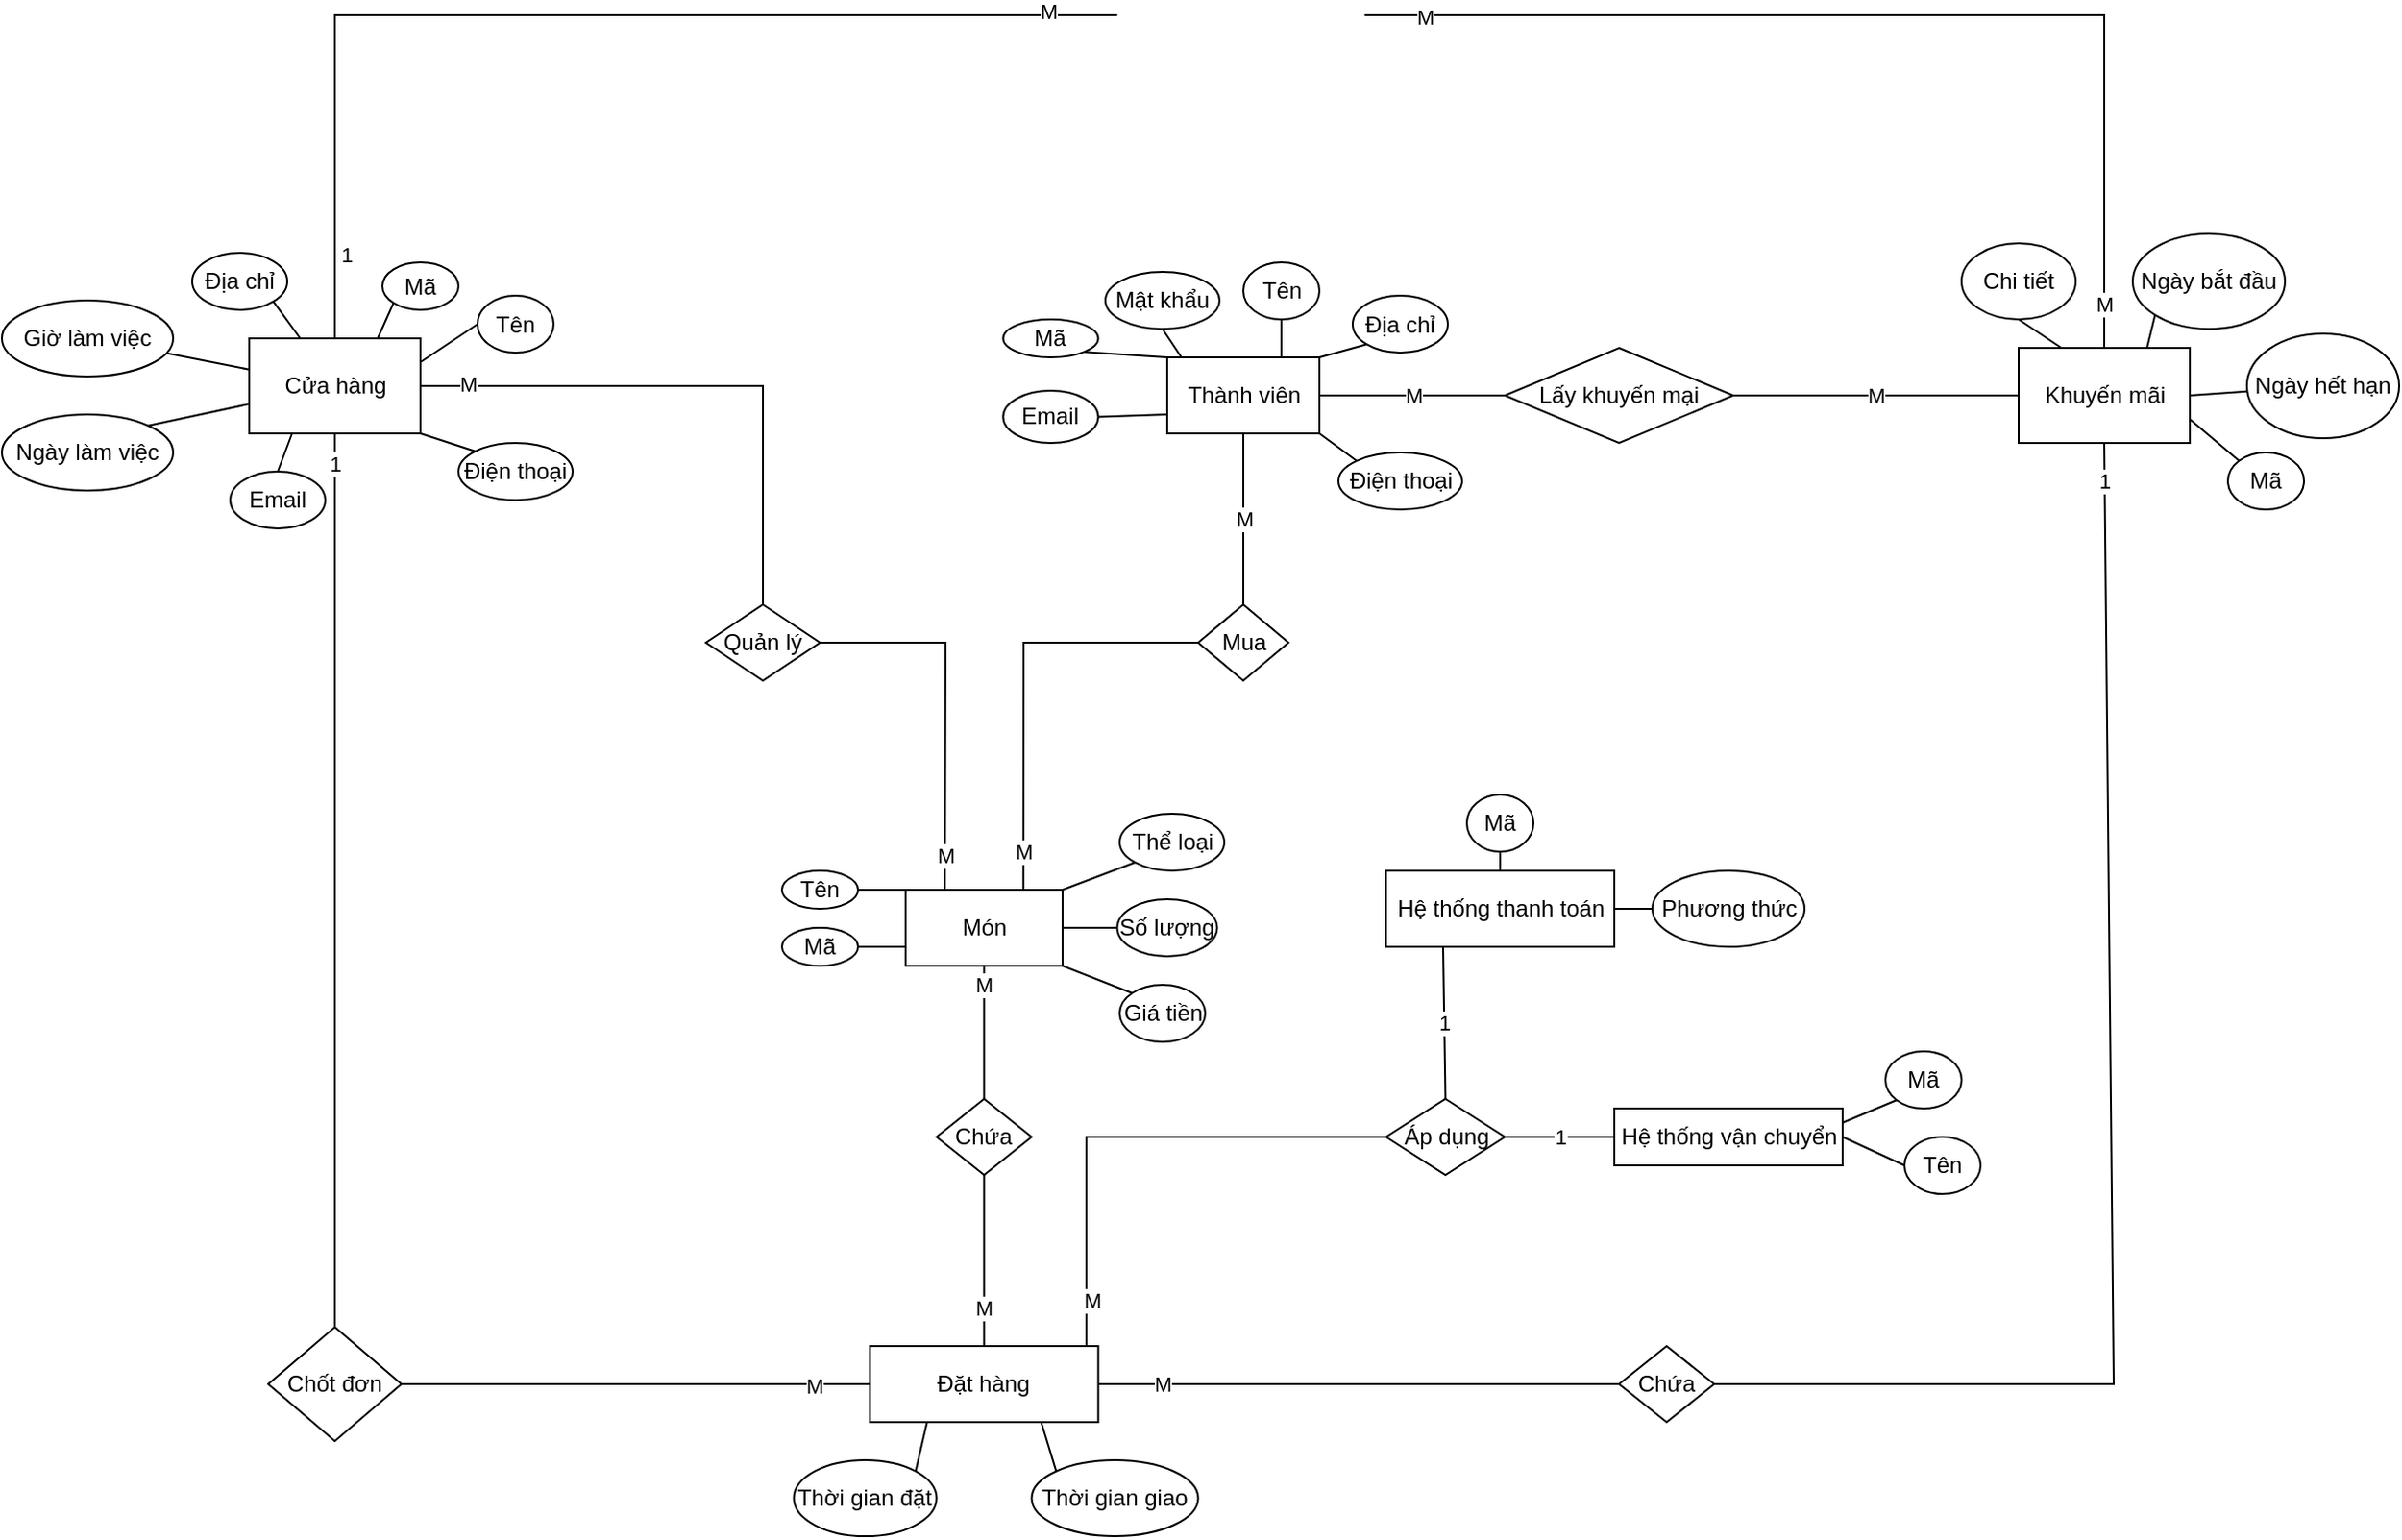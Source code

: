 <mxfile version="16.6.5" type="github">
  <diagram id="18GxjoZ2o8bzVbKozcRF" name="Page-1">
    <mxGraphModel dx="1888" dy="1672" grid="1" gridSize="10" guides="1" tooltips="1" connect="1" arrows="1" fold="1" page="1" pageScale="1" pageWidth="850" pageHeight="1100" math="0" shadow="0">
      <root>
        <mxCell id="0" />
        <mxCell id="1" parent="0" />
        <mxCell id="L-7XdOGWxHxovcnAPLZ8-3" value="Cửa hàng" style="html=1;" parent="1" vertex="1">
          <mxGeometry x="80" y="110" width="90" height="50" as="geometry" />
        </mxCell>
        <mxCell id="L-7XdOGWxHxovcnAPLZ8-7" value="1&lt;br&gt;" style="endArrow=none;html=1;rounded=0;entryX=0;entryY=0.5;entryDx=0;entryDy=0;exitX=0.5;exitY=0;exitDx=0;exitDy=0;" parent="1" source="L-7XdOGWxHxovcnAPLZ8-3" edge="1">
          <mxGeometry x="-0.849" y="-6" width="50" height="50" relative="1" as="geometry">
            <mxPoint x="170" y="110" as="sourcePoint" />
            <mxPoint x="536.25" y="-60" as="targetPoint" />
            <Array as="points">
              <mxPoint x="125" y="-60" />
            </Array>
            <mxPoint as="offset" />
          </mxGeometry>
        </mxCell>
        <mxCell id="L-7XdOGWxHxovcnAPLZ8-155" value="M" style="edgeLabel;html=1;align=center;verticalAlign=middle;resizable=0;points=[];" parent="L-7XdOGWxHxovcnAPLZ8-7" vertex="1" connectable="0">
          <mxGeometry x="0.875" y="2" relative="1" as="geometry">
            <mxPoint as="offset" />
          </mxGeometry>
        </mxCell>
        <mxCell id="L-7XdOGWxHxovcnAPLZ8-8" value="Khuyến mãi&lt;br&gt;" style="html=1;" parent="1" vertex="1">
          <mxGeometry x="1010" y="115" width="90" height="50" as="geometry" />
        </mxCell>
        <mxCell id="L-7XdOGWxHxovcnAPLZ8-9" value="M" style="endArrow=none;html=1;rounded=0;exitX=1;exitY=0.5;exitDx=0;exitDy=0;entryX=0.5;entryY=0;entryDx=0;entryDy=0;" parent="1" target="L-7XdOGWxHxovcnAPLZ8-8" edge="1">
          <mxGeometry x="0.917" width="50" height="50" relative="1" as="geometry">
            <mxPoint x="666.25" y="-60" as="sourcePoint" />
            <mxPoint x="570" y="150" as="targetPoint" />
            <Array as="points">
              <mxPoint x="1055" y="-60" />
            </Array>
            <mxPoint as="offset" />
          </mxGeometry>
        </mxCell>
        <mxCell id="byuFqTshKMhaOQFKhbAJ-2" value="M" style="edgeLabel;html=1;align=center;verticalAlign=middle;resizable=0;points=[];" parent="L-7XdOGWxHxovcnAPLZ8-9" vertex="1" connectable="0">
          <mxGeometry x="-0.888" y="-1" relative="1" as="geometry">
            <mxPoint as="offset" />
          </mxGeometry>
        </mxCell>
        <mxCell id="L-7XdOGWxHxovcnAPLZ8-12" value="Địa chỉ&lt;br&gt;" style="ellipse;whiteSpace=wrap;html=1;" parent="1" vertex="1">
          <mxGeometry x="50" y="65" width="50" height="30" as="geometry" />
        </mxCell>
        <mxCell id="L-7XdOGWxHxovcnAPLZ8-15" value="" style="endArrow=none;html=1;rounded=0;exitX=1;exitY=1;exitDx=0;exitDy=0;" parent="1" source="L-7XdOGWxHxovcnAPLZ8-12" target="L-7XdOGWxHxovcnAPLZ8-3" edge="1">
          <mxGeometry width="50" height="50" relative="1" as="geometry">
            <mxPoint x="520" y="180" as="sourcePoint" />
            <mxPoint x="570" y="130" as="targetPoint" />
          </mxGeometry>
        </mxCell>
        <mxCell id="L-7XdOGWxHxovcnAPLZ8-16" value="Giờ làm việc" style="ellipse;whiteSpace=wrap;html=1;" parent="1" vertex="1">
          <mxGeometry x="-50" y="90" width="90" height="40" as="geometry" />
        </mxCell>
        <mxCell id="L-7XdOGWxHxovcnAPLZ8-17" value="" style="endArrow=none;html=1;rounded=0;" parent="1" source="L-7XdOGWxHxovcnAPLZ8-16" target="L-7XdOGWxHxovcnAPLZ8-3" edge="1">
          <mxGeometry width="50" height="50" relative="1" as="geometry">
            <mxPoint x="520" y="180" as="sourcePoint" />
            <mxPoint x="570" y="130" as="targetPoint" />
          </mxGeometry>
        </mxCell>
        <mxCell id="L-7XdOGWxHxovcnAPLZ8-18" value="Mã&lt;br&gt;" style="ellipse;whiteSpace=wrap;html=1;" parent="1" vertex="1">
          <mxGeometry x="150" y="70" width="40" height="25" as="geometry" />
        </mxCell>
        <mxCell id="L-7XdOGWxHxovcnAPLZ8-20" value="" style="endArrow=none;html=1;rounded=0;entryX=0;entryY=1;entryDx=0;entryDy=0;exitX=0.75;exitY=0;exitDx=0;exitDy=0;" parent="1" source="L-7XdOGWxHxovcnAPLZ8-3" target="L-7XdOGWxHxovcnAPLZ8-18" edge="1">
          <mxGeometry width="50" height="50" relative="1" as="geometry">
            <mxPoint x="120" y="110" as="sourcePoint" />
            <mxPoint x="570" y="120" as="targetPoint" />
          </mxGeometry>
        </mxCell>
        <mxCell id="L-7XdOGWxHxovcnAPLZ8-21" value="Tên&lt;br&gt;" style="ellipse;whiteSpace=wrap;html=1;" parent="1" vertex="1">
          <mxGeometry x="200" y="87.5" width="40" height="30" as="geometry" />
        </mxCell>
        <mxCell id="L-7XdOGWxHxovcnAPLZ8-22" value="" style="endArrow=none;html=1;rounded=0;entryX=0;entryY=0.5;entryDx=0;entryDy=0;exitX=1;exitY=0.25;exitDx=0;exitDy=0;" parent="1" source="L-7XdOGWxHxovcnAPLZ8-3" target="L-7XdOGWxHxovcnAPLZ8-21" edge="1">
          <mxGeometry width="50" height="50" relative="1" as="geometry">
            <mxPoint x="520" y="160" as="sourcePoint" />
            <mxPoint x="570" y="110" as="targetPoint" />
          </mxGeometry>
        </mxCell>
        <mxCell id="L-7XdOGWxHxovcnAPLZ8-24" value="Ngày làm việc" style="ellipse;whiteSpace=wrap;html=1;" parent="1" vertex="1">
          <mxGeometry x="-50" y="150" width="90" height="40" as="geometry" />
        </mxCell>
        <mxCell id="L-7XdOGWxHxovcnAPLZ8-27" value="" style="endArrow=none;html=1;rounded=0;exitX=1;exitY=0;exitDx=0;exitDy=0;" parent="1" source="L-7XdOGWxHxovcnAPLZ8-24" target="L-7XdOGWxHxovcnAPLZ8-3" edge="1">
          <mxGeometry width="50" height="50" relative="1" as="geometry">
            <mxPoint x="520" y="160" as="sourcePoint" />
            <mxPoint x="570" y="110" as="targetPoint" />
          </mxGeometry>
        </mxCell>
        <mxCell id="L-7XdOGWxHxovcnAPLZ8-29" style="edgeStyle=orthogonalEdgeStyle;rounded=0;orthogonalLoop=1;jettySize=auto;html=1;exitX=0.5;exitY=1;exitDx=0;exitDy=0;" parent="1" edge="1">
          <mxGeometry relative="1" as="geometry">
            <mxPoint x="270" y="205" as="sourcePoint" />
            <mxPoint x="270" y="205" as="targetPoint" />
          </mxGeometry>
        </mxCell>
        <mxCell id="L-7XdOGWxHxovcnAPLZ8-33" value="Điện thoại" style="ellipse;whiteSpace=wrap;html=1;" parent="1" vertex="1">
          <mxGeometry x="190" y="165" width="60" height="30" as="geometry" />
        </mxCell>
        <mxCell id="L-7XdOGWxHxovcnAPLZ8-35" value="Email&lt;br&gt;" style="ellipse;whiteSpace=wrap;html=1;" parent="1" vertex="1">
          <mxGeometry x="70" y="180" width="50" height="30" as="geometry" />
        </mxCell>
        <mxCell id="L-7XdOGWxHxovcnAPLZ8-37" value="" style="endArrow=none;html=1;rounded=0;exitX=0.25;exitY=1;exitDx=0;exitDy=0;entryX=0.5;entryY=0;entryDx=0;entryDy=0;" parent="1" source="L-7XdOGWxHxovcnAPLZ8-3" target="L-7XdOGWxHxovcnAPLZ8-35" edge="1">
          <mxGeometry width="50" height="50" relative="1" as="geometry">
            <mxPoint x="520" y="240" as="sourcePoint" />
            <mxPoint x="570" y="190" as="targetPoint" />
          </mxGeometry>
        </mxCell>
        <mxCell id="L-7XdOGWxHxovcnAPLZ8-38" value="Thành viên&lt;br&gt;" style="rounded=0;whiteSpace=wrap;html=1;" parent="1" vertex="1">
          <mxGeometry x="562.5" y="120" width="80" height="40" as="geometry" />
        </mxCell>
        <mxCell id="L-7XdOGWxHxovcnAPLZ8-39" value="Email&lt;br&gt;" style="ellipse;whiteSpace=wrap;html=1;" parent="1" vertex="1">
          <mxGeometry x="476.25" y="137.5" width="50" height="27.5" as="geometry" />
        </mxCell>
        <mxCell id="L-7XdOGWxHxovcnAPLZ8-40" value="Mã" style="ellipse;whiteSpace=wrap;html=1;" parent="1" vertex="1">
          <mxGeometry x="476.25" y="100" width="50" height="20" as="geometry" />
        </mxCell>
        <mxCell id="L-7XdOGWxHxovcnAPLZ8-41" value="Mật khẩu&lt;br&gt;" style="ellipse;whiteSpace=wrap;html=1;" parent="1" vertex="1">
          <mxGeometry x="530" y="75" width="60" height="30" as="geometry" />
        </mxCell>
        <mxCell id="L-7XdOGWxHxovcnAPLZ8-42" style="edgeStyle=orthogonalEdgeStyle;rounded=0;orthogonalLoop=1;jettySize=auto;html=1;exitX=0.5;exitY=1;exitDx=0;exitDy=0;" parent="1" source="L-7XdOGWxHxovcnAPLZ8-41" target="L-7XdOGWxHxovcnAPLZ8-41" edge="1">
          <mxGeometry relative="1" as="geometry" />
        </mxCell>
        <mxCell id="L-7XdOGWxHxovcnAPLZ8-43" value="Tên" style="ellipse;whiteSpace=wrap;html=1;" parent="1" vertex="1">
          <mxGeometry x="602.5" y="70" width="40" height="30" as="geometry" />
        </mxCell>
        <mxCell id="L-7XdOGWxHxovcnAPLZ8-44" value="Địa chỉ&lt;br&gt;" style="ellipse;whiteSpace=wrap;html=1;" parent="1" vertex="1">
          <mxGeometry x="660" y="87.5" width="50" height="30" as="geometry" />
        </mxCell>
        <mxCell id="L-7XdOGWxHxovcnAPLZ8-46" value="Điện thoại&lt;br&gt;" style="ellipse;whiteSpace=wrap;html=1;" parent="1" vertex="1">
          <mxGeometry x="652.5" y="170" width="65" height="30" as="geometry" />
        </mxCell>
        <mxCell id="L-7XdOGWxHxovcnAPLZ8-47" value="" style="endArrow=none;html=1;rounded=0;entryX=1;entryY=0.5;entryDx=0;entryDy=0;exitX=0;exitY=0.75;exitDx=0;exitDy=0;" parent="1" source="L-7XdOGWxHxovcnAPLZ8-38" target="L-7XdOGWxHxovcnAPLZ8-39" edge="1">
          <mxGeometry width="50" height="50" relative="1" as="geometry">
            <mxPoint x="652.5" y="200" as="sourcePoint" />
            <mxPoint x="702.5" y="150" as="targetPoint" />
          </mxGeometry>
        </mxCell>
        <mxCell id="L-7XdOGWxHxovcnAPLZ8-48" value="" style="endArrow=none;html=1;rounded=0;exitX=1;exitY=1;exitDx=0;exitDy=0;entryX=0;entryY=0;entryDx=0;entryDy=0;" parent="1" source="L-7XdOGWxHxovcnAPLZ8-40" target="L-7XdOGWxHxovcnAPLZ8-38" edge="1">
          <mxGeometry width="50" height="50" relative="1" as="geometry">
            <mxPoint x="652.5" y="200" as="sourcePoint" />
            <mxPoint x="702.5" y="150" as="targetPoint" />
          </mxGeometry>
        </mxCell>
        <mxCell id="L-7XdOGWxHxovcnAPLZ8-49" value="" style="endArrow=none;html=1;rounded=0;entryX=0.5;entryY=1;entryDx=0;entryDy=0;" parent="1" target="L-7XdOGWxHxovcnAPLZ8-41" edge="1">
          <mxGeometry width="50" height="50" relative="1" as="geometry">
            <mxPoint x="570" y="120" as="sourcePoint" />
            <mxPoint x="702.5" y="150" as="targetPoint" />
          </mxGeometry>
        </mxCell>
        <mxCell id="L-7XdOGWxHxovcnAPLZ8-50" value="" style="endArrow=none;html=1;rounded=0;entryX=0.5;entryY=1;entryDx=0;entryDy=0;exitX=0.75;exitY=0;exitDx=0;exitDy=0;" parent="1" source="L-7XdOGWxHxovcnAPLZ8-38" target="L-7XdOGWxHxovcnAPLZ8-43" edge="1">
          <mxGeometry width="50" height="50" relative="1" as="geometry">
            <mxPoint x="652.5" y="200" as="sourcePoint" />
            <mxPoint x="702.5" y="150" as="targetPoint" />
          </mxGeometry>
        </mxCell>
        <mxCell id="L-7XdOGWxHxovcnAPLZ8-51" value="" style="endArrow=none;html=1;rounded=0;exitX=1;exitY=0;exitDx=0;exitDy=0;entryX=0;entryY=1;entryDx=0;entryDy=0;" parent="1" source="L-7XdOGWxHxovcnAPLZ8-38" target="L-7XdOGWxHxovcnAPLZ8-44" edge="1">
          <mxGeometry width="50" height="50" relative="1" as="geometry">
            <mxPoint x="652.5" y="200" as="sourcePoint" />
            <mxPoint x="702.5" y="150" as="targetPoint" />
          </mxGeometry>
        </mxCell>
        <mxCell id="L-7XdOGWxHxovcnAPLZ8-52" value="" style="endArrow=none;html=1;rounded=0;exitX=1;exitY=1;exitDx=0;exitDy=0;entryX=0;entryY=0;entryDx=0;entryDy=0;" parent="1" source="L-7XdOGWxHxovcnAPLZ8-38" target="L-7XdOGWxHxovcnAPLZ8-46" edge="1">
          <mxGeometry width="50" height="50" relative="1" as="geometry">
            <mxPoint x="652.5" y="200" as="sourcePoint" />
            <mxPoint x="702.5" y="150" as="targetPoint" />
          </mxGeometry>
        </mxCell>
        <mxCell id="L-7XdOGWxHxovcnAPLZ8-53" value="Lấy khuyến mại" style="rhombus;whiteSpace=wrap;html=1;" parent="1" vertex="1">
          <mxGeometry x="740" y="115" width="120" height="50" as="geometry" />
        </mxCell>
        <mxCell id="L-7XdOGWxHxovcnAPLZ8-54" value="M" style="endArrow=none;html=1;rounded=0;exitX=1;exitY=0.5;exitDx=0;exitDy=0;entryX=0;entryY=0.5;entryDx=0;entryDy=0;" parent="1" source="L-7XdOGWxHxovcnAPLZ8-38" target="L-7XdOGWxHxovcnAPLZ8-53" edge="1">
          <mxGeometry width="50" height="50" relative="1" as="geometry">
            <mxPoint x="730" as="sourcePoint" />
            <mxPoint x="780" y="-50" as="targetPoint" />
          </mxGeometry>
        </mxCell>
        <mxCell id="L-7XdOGWxHxovcnAPLZ8-58" value="M" style="endArrow=none;html=1;rounded=0;entryX=0;entryY=0.5;entryDx=0;entryDy=0;exitX=1;exitY=0.5;exitDx=0;exitDy=0;" parent="1" source="L-7XdOGWxHxovcnAPLZ8-53" target="L-7XdOGWxHxovcnAPLZ8-8" edge="1">
          <mxGeometry width="50" height="50" relative="1" as="geometry">
            <mxPoint x="870" y="140" as="sourcePoint" />
            <mxPoint x="920" y="90" as="targetPoint" />
          </mxGeometry>
        </mxCell>
        <mxCell id="L-7XdOGWxHxovcnAPLZ8-59" value="Ngày bắt đầu" style="ellipse;whiteSpace=wrap;html=1;" parent="1" vertex="1">
          <mxGeometry x="1070" y="55" width="80" height="50" as="geometry" />
        </mxCell>
        <mxCell id="L-7XdOGWxHxovcnAPLZ8-60" value="Chi tiết&lt;br&gt;" style="ellipse;whiteSpace=wrap;html=1;" parent="1" vertex="1">
          <mxGeometry x="980" y="60" width="60" height="40" as="geometry" />
        </mxCell>
        <mxCell id="L-7XdOGWxHxovcnAPLZ8-61" value="Ngày hết hạn&lt;br&gt;" style="ellipse;whiteSpace=wrap;html=1;" parent="1" vertex="1">
          <mxGeometry x="1130" y="107.5" width="80" height="55" as="geometry" />
        </mxCell>
        <mxCell id="L-7XdOGWxHxovcnAPLZ8-65" value="" style="endArrow=none;html=1;rounded=0;entryX=0.5;entryY=1;entryDx=0;entryDy=0;exitX=0.25;exitY=0;exitDx=0;exitDy=0;" parent="1" source="L-7XdOGWxHxovcnAPLZ8-8" target="L-7XdOGWxHxovcnAPLZ8-60" edge="1">
          <mxGeometry width="50" height="50" relative="1" as="geometry">
            <mxPoint x="1030" y="110" as="sourcePoint" />
            <mxPoint x="890" y="50" as="targetPoint" />
          </mxGeometry>
        </mxCell>
        <mxCell id="L-7XdOGWxHxovcnAPLZ8-66" value="" style="endArrow=none;html=1;rounded=0;exitX=0.75;exitY=0;exitDx=0;exitDy=0;entryX=0;entryY=1;entryDx=0;entryDy=0;" parent="1" source="L-7XdOGWxHxovcnAPLZ8-8" target="L-7XdOGWxHxovcnAPLZ8-59" edge="1">
          <mxGeometry width="50" height="50" relative="1" as="geometry">
            <mxPoint x="840" y="100" as="sourcePoint" />
            <mxPoint x="890" y="50" as="targetPoint" />
          </mxGeometry>
        </mxCell>
        <mxCell id="L-7XdOGWxHxovcnAPLZ8-67" value="Mã" style="ellipse;whiteSpace=wrap;html=1;" parent="1" vertex="1">
          <mxGeometry x="1120" y="170" width="40" height="30" as="geometry" />
        </mxCell>
        <mxCell id="L-7XdOGWxHxovcnAPLZ8-68" value="" style="endArrow=none;html=1;rounded=0;exitX=1;exitY=0.5;exitDx=0;exitDy=0;" parent="1" source="L-7XdOGWxHxovcnAPLZ8-8" target="L-7XdOGWxHxovcnAPLZ8-61" edge="1">
          <mxGeometry width="50" height="50" relative="1" as="geometry">
            <mxPoint x="840" y="80" as="sourcePoint" />
            <mxPoint x="890" y="30" as="targetPoint" />
          </mxGeometry>
        </mxCell>
        <mxCell id="L-7XdOGWxHxovcnAPLZ8-69" value="" style="endArrow=none;html=1;rounded=0;exitX=0;exitY=0;exitDx=0;exitDy=0;entryX=1;entryY=0.75;entryDx=0;entryDy=0;" parent="1" source="L-7XdOGWxHxovcnAPLZ8-67" target="L-7XdOGWxHxovcnAPLZ8-8" edge="1">
          <mxGeometry width="50" height="50" relative="1" as="geometry">
            <mxPoint x="840" y="80" as="sourcePoint" />
            <mxPoint x="890" y="30" as="targetPoint" />
          </mxGeometry>
        </mxCell>
        <mxCell id="L-7XdOGWxHxovcnAPLZ8-70" value="Mua" style="rhombus;whiteSpace=wrap;html=1;" parent="1" vertex="1">
          <mxGeometry x="578.75" y="250" width="47.5" height="40" as="geometry" />
        </mxCell>
        <mxCell id="L-7XdOGWxHxovcnAPLZ8-72" value="M" style="endArrow=none;html=1;rounded=0;exitX=0.5;exitY=0;exitDx=0;exitDy=0;" parent="1" source="L-7XdOGWxHxovcnAPLZ8-70" target="L-7XdOGWxHxovcnAPLZ8-38" edge="1">
          <mxGeometry width="50" height="50" relative="1" as="geometry">
            <mxPoint x="840" y="280" as="sourcePoint" />
            <mxPoint x="890" y="230" as="targetPoint" />
          </mxGeometry>
        </mxCell>
        <mxCell id="L-7XdOGWxHxovcnAPLZ8-83" value="Món" style="rounded=0;whiteSpace=wrap;html=1;" parent="1" vertex="1">
          <mxGeometry x="425" y="400" width="82.5" height="40" as="geometry" />
        </mxCell>
        <mxCell id="L-7XdOGWxHxovcnAPLZ8-84" value="Quản lý&lt;br&gt;" style="rhombus;whiteSpace=wrap;html=1;" parent="1" vertex="1">
          <mxGeometry x="320" y="250" width="60" height="40" as="geometry" />
        </mxCell>
        <mxCell id="L-7XdOGWxHxovcnAPLZ8-85" style="edgeStyle=orthogonalEdgeStyle;rounded=0;orthogonalLoop=1;jettySize=auto;html=1;exitX=0.5;exitY=1;exitDx=0;exitDy=0;" parent="1" source="L-7XdOGWxHxovcnAPLZ8-33" target="L-7XdOGWxHxovcnAPLZ8-33" edge="1">
          <mxGeometry relative="1" as="geometry" />
        </mxCell>
        <mxCell id="L-7XdOGWxHxovcnAPLZ8-86" value="M" style="endArrow=none;html=1;rounded=0;exitX=1;exitY=0.5;exitDx=0;exitDy=0;entryX=0.25;entryY=0;entryDx=0;entryDy=0;" parent="1" source="L-7XdOGWxHxovcnAPLZ8-84" target="L-7XdOGWxHxovcnAPLZ8-83" edge="1">
          <mxGeometry x="0.815" width="50" height="50" relative="1" as="geometry">
            <mxPoint x="360" y="350" as="sourcePoint" />
            <mxPoint x="410" y="300" as="targetPoint" />
            <Array as="points">
              <mxPoint x="446" y="270" />
            </Array>
            <mxPoint as="offset" />
          </mxGeometry>
        </mxCell>
        <mxCell id="L-7XdOGWxHxovcnAPLZ8-87" value="M" style="endArrow=none;html=1;rounded=0;entryX=0;entryY=0.5;entryDx=0;entryDy=0;exitX=0.75;exitY=0;exitDx=0;exitDy=0;" parent="1" source="L-7XdOGWxHxovcnAPLZ8-83" target="L-7XdOGWxHxovcnAPLZ8-70" edge="1">
          <mxGeometry x="-0.82" width="50" height="50" relative="1" as="geometry">
            <mxPoint x="360" y="350" as="sourcePoint" />
            <mxPoint x="410" y="300" as="targetPoint" />
            <Array as="points">
              <mxPoint x="487" y="270" />
            </Array>
            <mxPoint as="offset" />
          </mxGeometry>
        </mxCell>
        <mxCell id="L-7XdOGWxHxovcnAPLZ8-88" value="" style="endArrow=none;html=1;rounded=0;exitX=1;exitY=0.5;exitDx=0;exitDy=0;entryX=0.5;entryY=0;entryDx=0;entryDy=0;" parent="1" source="L-7XdOGWxHxovcnAPLZ8-3" target="L-7XdOGWxHxovcnAPLZ8-84" edge="1">
          <mxGeometry width="50" height="50" relative="1" as="geometry">
            <mxPoint x="360" y="350" as="sourcePoint" />
            <mxPoint x="410" y="300" as="targetPoint" />
            <Array as="points">
              <mxPoint x="350" y="135" />
            </Array>
          </mxGeometry>
        </mxCell>
        <mxCell id="MbJ_vTkFXQ6meyeBdJKi-2" value="M" style="edgeLabel;html=1;align=center;verticalAlign=middle;resizable=0;points=[];" parent="L-7XdOGWxHxovcnAPLZ8-88" vertex="1" connectable="0">
          <mxGeometry x="-0.832" y="1" relative="1" as="geometry">
            <mxPoint as="offset" />
          </mxGeometry>
        </mxCell>
        <mxCell id="L-7XdOGWxHxovcnAPLZ8-90" value="Mã&lt;br&gt;" style="ellipse;whiteSpace=wrap;html=1;" parent="1" vertex="1">
          <mxGeometry x="360" y="420" width="40" height="20" as="geometry" />
        </mxCell>
        <mxCell id="L-7XdOGWxHxovcnAPLZ8-91" value="Tên" style="ellipse;whiteSpace=wrap;html=1;" parent="1" vertex="1">
          <mxGeometry x="360" y="390" width="40" height="20" as="geometry" />
        </mxCell>
        <mxCell id="L-7XdOGWxHxovcnAPLZ8-92" value="Thể loại&lt;br&gt;" style="ellipse;whiteSpace=wrap;html=1;" parent="1" vertex="1">
          <mxGeometry x="537.5" y="360" width="55" height="30" as="geometry" />
        </mxCell>
        <mxCell id="L-7XdOGWxHxovcnAPLZ8-93" value="Số lượng" style="ellipse;whiteSpace=wrap;html=1;" parent="1" vertex="1">
          <mxGeometry x="536.25" y="405" width="52.5" height="30" as="geometry" />
        </mxCell>
        <mxCell id="L-7XdOGWxHxovcnAPLZ8-94" value="Giá tiền" style="ellipse;whiteSpace=wrap;html=1;" parent="1" vertex="1">
          <mxGeometry x="537.5" y="450" width="45" height="30" as="geometry" />
        </mxCell>
        <mxCell id="L-7XdOGWxHxovcnAPLZ8-95" value="" style="endArrow=none;html=1;rounded=0;entryX=1;entryY=0.5;entryDx=0;entryDy=0;exitX=0;exitY=0;exitDx=0;exitDy=0;" parent="1" source="L-7XdOGWxHxovcnAPLZ8-83" target="L-7XdOGWxHxovcnAPLZ8-91" edge="1">
          <mxGeometry width="50" height="50" relative="1" as="geometry">
            <mxPoint x="360" y="440" as="sourcePoint" />
            <mxPoint x="410" y="390" as="targetPoint" />
          </mxGeometry>
        </mxCell>
        <mxCell id="L-7XdOGWxHxovcnAPLZ8-96" value="" style="endArrow=none;html=1;rounded=0;exitX=1;exitY=0.5;exitDx=0;exitDy=0;entryX=0;entryY=0.75;entryDx=0;entryDy=0;" parent="1" source="L-7XdOGWxHxovcnAPLZ8-90" target="L-7XdOGWxHxovcnAPLZ8-83" edge="1">
          <mxGeometry width="50" height="50" relative="1" as="geometry">
            <mxPoint x="360" y="440" as="sourcePoint" />
            <mxPoint x="410" y="390" as="targetPoint" />
          </mxGeometry>
        </mxCell>
        <mxCell id="L-7XdOGWxHxovcnAPLZ8-97" value="" style="endArrow=none;html=1;rounded=0;exitX=0;exitY=1;exitDx=0;exitDy=0;entryX=1;entryY=0;entryDx=0;entryDy=0;" parent="1" source="L-7XdOGWxHxovcnAPLZ8-92" target="L-7XdOGWxHxovcnAPLZ8-83" edge="1">
          <mxGeometry width="50" height="50" relative="1" as="geometry">
            <mxPoint x="360" y="440" as="sourcePoint" />
            <mxPoint x="410" y="390" as="targetPoint" />
          </mxGeometry>
        </mxCell>
        <mxCell id="L-7XdOGWxHxovcnAPLZ8-98" value="" style="endArrow=none;html=1;rounded=0;entryX=0;entryY=0.5;entryDx=0;entryDy=0;exitX=1;exitY=0.5;exitDx=0;exitDy=0;" parent="1" source="L-7XdOGWxHxovcnAPLZ8-83" target="L-7XdOGWxHxovcnAPLZ8-93" edge="1">
          <mxGeometry width="50" height="50" relative="1" as="geometry">
            <mxPoint x="510" y="420" as="sourcePoint" />
            <mxPoint x="410" y="390" as="targetPoint" />
          </mxGeometry>
        </mxCell>
        <mxCell id="L-7XdOGWxHxovcnAPLZ8-99" value="" style="endArrow=none;html=1;rounded=0;exitX=0;exitY=0;exitDx=0;exitDy=0;entryX=1;entryY=1;entryDx=0;entryDy=0;" parent="1" source="L-7XdOGWxHxovcnAPLZ8-94" target="L-7XdOGWxHxovcnAPLZ8-83" edge="1">
          <mxGeometry width="50" height="50" relative="1" as="geometry">
            <mxPoint x="360" y="440" as="sourcePoint" />
            <mxPoint x="410" y="390" as="targetPoint" />
          </mxGeometry>
        </mxCell>
        <mxCell id="L-7XdOGWxHxovcnAPLZ8-101" value="Chứa" style="rhombus;whiteSpace=wrap;html=1;" parent="1" vertex="1">
          <mxGeometry x="441.25" y="510" width="50" height="40" as="geometry" />
        </mxCell>
        <mxCell id="L-7XdOGWxHxovcnAPLZ8-102" value="M" style="endArrow=none;html=1;rounded=0;exitX=0.5;exitY=0;exitDx=0;exitDy=0;entryX=0.5;entryY=1;entryDx=0;entryDy=0;" parent="1" source="L-7XdOGWxHxovcnAPLZ8-101" target="L-7XdOGWxHxovcnAPLZ8-83" edge="1">
          <mxGeometry x="0.714" width="50" height="50" relative="1" as="geometry">
            <mxPoint x="360" y="440" as="sourcePoint" />
            <mxPoint x="410" y="390" as="targetPoint" />
            <mxPoint as="offset" />
          </mxGeometry>
        </mxCell>
        <mxCell id="L-7XdOGWxHxovcnAPLZ8-103" value="Áp dụng&lt;br&gt;" style="rhombus;whiteSpace=wrap;html=1;" parent="1" vertex="1">
          <mxGeometry x="677.5" y="510" width="62.5" height="40" as="geometry" />
        </mxCell>
        <mxCell id="L-7XdOGWxHxovcnAPLZ8-104" value="Hệ thống thanh toán&lt;br&gt;" style="rounded=0;whiteSpace=wrap;html=1;" parent="1" vertex="1">
          <mxGeometry x="677.5" y="390" width="120" height="40" as="geometry" />
        </mxCell>
        <mxCell id="L-7XdOGWxHxovcnAPLZ8-106" value="Mã" style="ellipse;whiteSpace=wrap;html=1;" parent="1" vertex="1">
          <mxGeometry x="720" y="350" width="35" height="30" as="geometry" />
        </mxCell>
        <mxCell id="L-7XdOGWxHxovcnAPLZ8-107" value="Phương thức" style="ellipse;whiteSpace=wrap;html=1;" parent="1" vertex="1">
          <mxGeometry x="817.5" y="390" width="80" height="40" as="geometry" />
        </mxCell>
        <mxCell id="L-7XdOGWxHxovcnAPLZ8-108" value="" style="endArrow=none;html=1;rounded=0;entryX=0.5;entryY=1;entryDx=0;entryDy=0;" parent="1" source="L-7XdOGWxHxovcnAPLZ8-104" target="L-7XdOGWxHxovcnAPLZ8-106" edge="1">
          <mxGeometry width="50" height="50" relative="1" as="geometry">
            <mxPoint x="317.5" y="420" as="sourcePoint" />
            <mxPoint x="367.5" y="370" as="targetPoint" />
          </mxGeometry>
        </mxCell>
        <mxCell id="L-7XdOGWxHxovcnAPLZ8-109" value="" style="endArrow=none;html=1;rounded=0;exitX=1;exitY=0.5;exitDx=0;exitDy=0;entryX=0;entryY=0.5;entryDx=0;entryDy=0;" parent="1" source="L-7XdOGWxHxovcnAPLZ8-104" target="L-7XdOGWxHxovcnAPLZ8-107" edge="1">
          <mxGeometry width="50" height="50" relative="1" as="geometry">
            <mxPoint x="317.5" y="420" as="sourcePoint" />
            <mxPoint x="367.5" y="370" as="targetPoint" />
          </mxGeometry>
        </mxCell>
        <mxCell id="L-7XdOGWxHxovcnAPLZ8-110" value="Hệ thống vận chuyển&lt;br&gt;" style="rounded=0;whiteSpace=wrap;html=1;" parent="1" vertex="1">
          <mxGeometry x="797.5" y="515" width="120" height="30" as="geometry" />
        </mxCell>
        <mxCell id="L-7XdOGWxHxovcnAPLZ8-111" value="1" style="endArrow=none;html=1;rounded=0;exitX=0.5;exitY=0;exitDx=0;exitDy=0;entryX=0.25;entryY=1;entryDx=0;entryDy=0;" parent="1" source="L-7XdOGWxHxovcnAPLZ8-103" target="L-7XdOGWxHxovcnAPLZ8-104" edge="1">
          <mxGeometry width="50" height="50" relative="1" as="geometry">
            <mxPoint x="360" y="420" as="sourcePoint" />
            <mxPoint x="410" y="370" as="targetPoint" />
          </mxGeometry>
        </mxCell>
        <mxCell id="L-7XdOGWxHxovcnAPLZ8-112" value="1" style="endArrow=none;html=1;rounded=0;exitX=1;exitY=0.5;exitDx=0;exitDy=0;entryX=0;entryY=0.5;entryDx=0;entryDy=0;" parent="1" source="L-7XdOGWxHxovcnAPLZ8-103" target="L-7XdOGWxHxovcnAPLZ8-110" edge="1">
          <mxGeometry width="50" height="50" relative="1" as="geometry">
            <mxPoint x="360" y="420" as="sourcePoint" />
            <mxPoint x="410" y="370" as="targetPoint" />
          </mxGeometry>
        </mxCell>
        <mxCell id="L-7XdOGWxHxovcnAPLZ8-113" value="Mã" style="ellipse;whiteSpace=wrap;html=1;" parent="1" vertex="1">
          <mxGeometry x="940" y="485" width="40" height="30" as="geometry" />
        </mxCell>
        <mxCell id="L-7XdOGWxHxovcnAPLZ8-114" value="Tên" style="ellipse;whiteSpace=wrap;html=1;" parent="1" vertex="1">
          <mxGeometry x="950" y="530" width="40" height="30" as="geometry" />
        </mxCell>
        <mxCell id="L-7XdOGWxHxovcnAPLZ8-115" value="" style="endArrow=none;html=1;rounded=0;exitX=1;exitY=0.25;exitDx=0;exitDy=0;entryX=0;entryY=1;entryDx=0;entryDy=0;" parent="1" source="L-7XdOGWxHxovcnAPLZ8-110" target="L-7XdOGWxHxovcnAPLZ8-113" edge="1">
          <mxGeometry width="50" height="50" relative="1" as="geometry">
            <mxPoint x="360" y="420" as="sourcePoint" />
            <mxPoint x="410" y="370" as="targetPoint" />
          </mxGeometry>
        </mxCell>
        <mxCell id="L-7XdOGWxHxovcnAPLZ8-116" value="" style="endArrow=none;html=1;rounded=0;exitX=1;exitY=0.5;exitDx=0;exitDy=0;entryX=0;entryY=0.5;entryDx=0;entryDy=0;" parent="1" source="L-7XdOGWxHxovcnAPLZ8-110" target="L-7XdOGWxHxovcnAPLZ8-114" edge="1">
          <mxGeometry width="50" height="50" relative="1" as="geometry">
            <mxPoint x="360" y="420" as="sourcePoint" />
            <mxPoint x="410" y="370" as="targetPoint" />
          </mxGeometry>
        </mxCell>
        <mxCell id="L-7XdOGWxHxovcnAPLZ8-117" value="Đặt hàng&lt;br&gt;" style="rounded=0;whiteSpace=wrap;html=1;" parent="1" vertex="1">
          <mxGeometry x="406.25" y="640" width="120" height="40" as="geometry" />
        </mxCell>
        <mxCell id="L-7XdOGWxHxovcnAPLZ8-120" value="M" style="endArrow=none;html=1;rounded=0;entryX=0.5;entryY=1;entryDx=0;entryDy=0;" parent="1" source="L-7XdOGWxHxovcnAPLZ8-117" target="L-7XdOGWxHxovcnAPLZ8-101" edge="1">
          <mxGeometry x="-0.556" width="50" height="50" relative="1" as="geometry">
            <mxPoint x="350" y="610" as="sourcePoint" />
            <mxPoint x="400" y="560" as="targetPoint" />
            <mxPoint as="offset" />
          </mxGeometry>
        </mxCell>
        <mxCell id="L-7XdOGWxHxovcnAPLZ8-121" value="" style="endArrow=none;html=1;rounded=0;exitX=1;exitY=0.5;exitDx=0;exitDy=0;entryX=0.5;entryY=1;entryDx=0;entryDy=0;startArrow=none;" parent="1" source="L-7XdOGWxHxovcnAPLZ8-124" target="L-7XdOGWxHxovcnAPLZ8-8" edge="1">
          <mxGeometry width="50" height="50" relative="1" as="geometry">
            <mxPoint x="350" y="610" as="sourcePoint" />
            <mxPoint x="1038.8" y="400" as="targetPoint" />
            <Array as="points">
              <mxPoint x="1060" y="660" />
            </Array>
          </mxGeometry>
        </mxCell>
        <mxCell id="L-7XdOGWxHxovcnAPLZ8-129" value="1&lt;br&gt;" style="edgeLabel;html=1;align=center;verticalAlign=middle;resizable=0;points=[];" parent="L-7XdOGWxHxovcnAPLZ8-121" vertex="1" connectable="0">
          <mxGeometry x="0.944" relative="1" as="geometry">
            <mxPoint as="offset" />
          </mxGeometry>
        </mxCell>
        <mxCell id="L-7XdOGWxHxovcnAPLZ8-122" value="" style="endArrow=none;html=1;rounded=0;exitX=0.948;exitY=0;exitDx=0;exitDy=0;entryX=0;entryY=0.5;entryDx=0;entryDy=0;exitPerimeter=0;" parent="1" source="L-7XdOGWxHxovcnAPLZ8-117" target="L-7XdOGWxHxovcnAPLZ8-103" edge="1">
          <mxGeometry width="50" height="50" relative="1" as="geometry">
            <mxPoint x="930" y="510" as="sourcePoint" />
            <mxPoint x="980" y="460" as="targetPoint" />
            <Array as="points">
              <mxPoint x="520" y="570" />
              <mxPoint x="520" y="530" />
            </Array>
          </mxGeometry>
        </mxCell>
        <mxCell id="L-7XdOGWxHxovcnAPLZ8-123" value="M" style="edgeLabel;html=1;align=center;verticalAlign=middle;resizable=0;points=[];" parent="L-7XdOGWxHxovcnAPLZ8-122" vertex="1" connectable="0">
          <mxGeometry x="-0.821" y="-3" relative="1" as="geometry">
            <mxPoint as="offset" />
          </mxGeometry>
        </mxCell>
        <mxCell id="L-7XdOGWxHxovcnAPLZ8-124" value="Chứa" style="rhombus;whiteSpace=wrap;html=1;" parent="1" vertex="1">
          <mxGeometry x="800" y="640" width="50" height="40" as="geometry" />
        </mxCell>
        <mxCell id="L-7XdOGWxHxovcnAPLZ8-125" value="M" style="endArrow=none;html=1;rounded=0;exitX=1;exitY=0.5;exitDx=0;exitDy=0;entryX=0;entryY=0.5;entryDx=0;entryDy=0;" parent="1" source="L-7XdOGWxHxovcnAPLZ8-117" target="L-7XdOGWxHxovcnAPLZ8-124" edge="1">
          <mxGeometry x="-0.753" width="50" height="50" relative="1" as="geometry">
            <mxPoint x="526.25" y="660" as="sourcePoint" />
            <mxPoint x="1055" y="165" as="targetPoint" />
            <Array as="points">
              <mxPoint x="560" y="660" />
            </Array>
            <mxPoint as="offset" />
          </mxGeometry>
        </mxCell>
        <mxCell id="L-7XdOGWxHxovcnAPLZ8-126" value="Chốt đơn" style="rhombus;whiteSpace=wrap;html=1;" parent="1" vertex="1">
          <mxGeometry x="90" y="630" width="70" height="60" as="geometry" />
        </mxCell>
        <mxCell id="L-7XdOGWxHxovcnAPLZ8-130" value="Thời gian đặt" style="ellipse;whiteSpace=wrap;html=1;" parent="1" vertex="1">
          <mxGeometry x="366.25" y="700" width="75" height="40" as="geometry" />
        </mxCell>
        <mxCell id="L-7XdOGWxHxovcnAPLZ8-132" value="Thời gian giao&lt;br&gt;" style="ellipse;whiteSpace=wrap;html=1;" parent="1" vertex="1">
          <mxGeometry x="491.25" y="700" width="87.5" height="40" as="geometry" />
        </mxCell>
        <mxCell id="L-7XdOGWxHxovcnAPLZ8-134" value="" style="endArrow=none;html=1;rounded=0;exitX=0.25;exitY=1;exitDx=0;exitDy=0;entryX=1;entryY=0;entryDx=0;entryDy=0;" parent="1" source="L-7XdOGWxHxovcnAPLZ8-117" target="L-7XdOGWxHxovcnAPLZ8-130" edge="1">
          <mxGeometry width="50" height="50" relative="1" as="geometry">
            <mxPoint x="500" y="640" as="sourcePoint" />
            <mxPoint x="550" y="590" as="targetPoint" />
          </mxGeometry>
        </mxCell>
        <mxCell id="L-7XdOGWxHxovcnAPLZ8-135" value="" style="endArrow=none;html=1;rounded=0;exitX=0.75;exitY=1;exitDx=0;exitDy=0;entryX=0;entryY=0;entryDx=0;entryDy=0;" parent="1" source="L-7XdOGWxHxovcnAPLZ8-117" target="L-7XdOGWxHxovcnAPLZ8-132" edge="1">
          <mxGeometry width="50" height="50" relative="1" as="geometry">
            <mxPoint x="500" y="640" as="sourcePoint" />
            <mxPoint x="550" y="590" as="targetPoint" />
          </mxGeometry>
        </mxCell>
        <mxCell id="L-7XdOGWxHxovcnAPLZ8-147" value="" style="endArrow=none;html=1;rounded=0;exitX=0.5;exitY=0;exitDx=0;exitDy=0;entryX=0.5;entryY=1;entryDx=0;entryDy=0;" parent="1" source="L-7XdOGWxHxovcnAPLZ8-126" target="L-7XdOGWxHxovcnAPLZ8-3" edge="1">
          <mxGeometry width="50" height="50" relative="1" as="geometry">
            <mxPoint x="430" y="510" as="sourcePoint" />
            <mxPoint x="480" y="460" as="targetPoint" />
          </mxGeometry>
        </mxCell>
        <mxCell id="byuFqTshKMhaOQFKhbAJ-1" value="1" style="edgeLabel;html=1;align=center;verticalAlign=middle;resizable=0;points=[];" parent="L-7XdOGWxHxovcnAPLZ8-147" vertex="1" connectable="0">
          <mxGeometry x="0.933" relative="1" as="geometry">
            <mxPoint as="offset" />
          </mxGeometry>
        </mxCell>
        <mxCell id="L-7XdOGWxHxovcnAPLZ8-148" value="" style="endArrow=none;html=1;rounded=0;exitX=1;exitY=0.5;exitDx=0;exitDy=0;entryX=0;entryY=0.5;entryDx=0;entryDy=0;" parent="1" source="L-7XdOGWxHxovcnAPLZ8-126" target="L-7XdOGWxHxovcnAPLZ8-117" edge="1">
          <mxGeometry width="50" height="50" relative="1" as="geometry">
            <mxPoint x="430" y="510" as="sourcePoint" />
            <mxPoint x="480" y="460" as="targetPoint" />
          </mxGeometry>
        </mxCell>
        <mxCell id="MbJ_vTkFXQ6meyeBdJKi-3" value="M" style="edgeLabel;html=1;align=center;verticalAlign=middle;resizable=0;points=[];" parent="L-7XdOGWxHxovcnAPLZ8-148" vertex="1" connectable="0">
          <mxGeometry x="0.769" y="-1" relative="1" as="geometry">
            <mxPoint x="-1" as="offset" />
          </mxGeometry>
        </mxCell>
        <mxCell id="L-7XdOGWxHxovcnAPLZ8-150" value="" style="endArrow=none;html=1;rounded=0;exitX=0;exitY=0;exitDx=0;exitDy=0;entryX=1;entryY=1;entryDx=0;entryDy=0;" parent="1" source="L-7XdOGWxHxovcnAPLZ8-33" target="L-7XdOGWxHxovcnAPLZ8-3" edge="1">
          <mxGeometry width="50" height="50" relative="1" as="geometry">
            <mxPoint x="430" y="220" as="sourcePoint" />
            <mxPoint x="480" y="170" as="targetPoint" />
          </mxGeometry>
        </mxCell>
      </root>
    </mxGraphModel>
  </diagram>
</mxfile>
